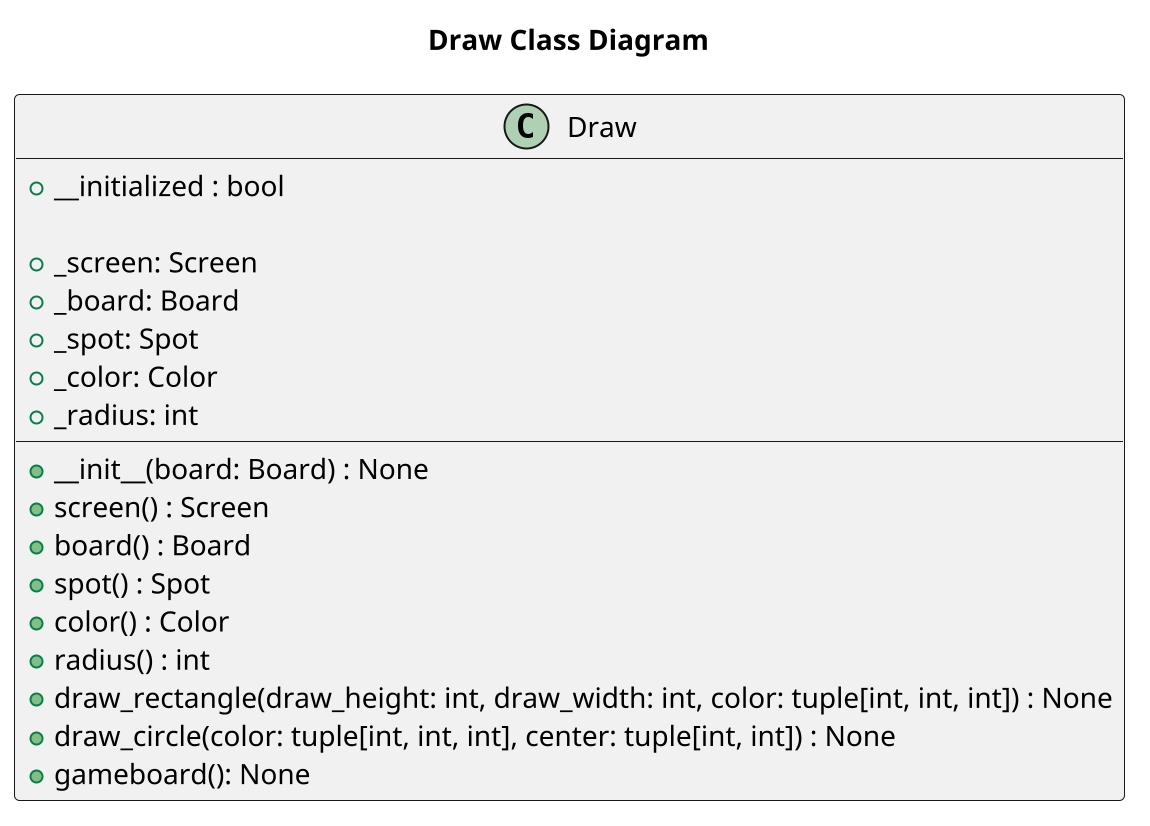 @startuml
scale 2
title "Draw Class Diagram"
class Draw {
    +__initialized : bool

    +__init__(board: Board) : None
    +_screen: Screen
    +_board: Board
    +_spot: Spot
    +_color: Color
    +_radius: int

    +screen() : Screen
    +board() : Board
    +spot() : Spot
    +color() : Color
    +radius() : int
    +draw_rectangle(draw_height: int, draw_width: int, color: tuple[int, int, int]) : None
    +draw_circle(color: tuple[int, int, int], center: tuple[int, int]) : None
    +gameboard(): None
}
@enduml